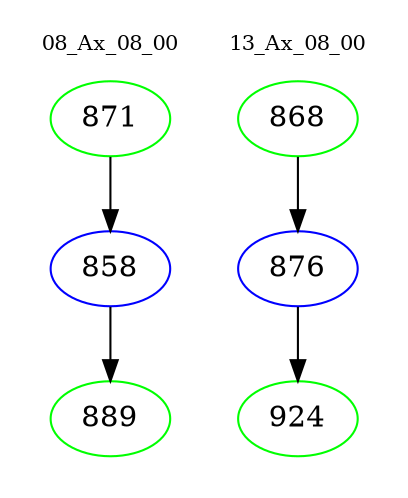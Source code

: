 digraph{
subgraph cluster_0 {
color = white
label = "08_Ax_08_00";
fontsize=10;
T0_871 [label="871", color="green"]
T0_871 -> T0_858 [color="black"]
T0_858 [label="858", color="blue"]
T0_858 -> T0_889 [color="black"]
T0_889 [label="889", color="green"]
}
subgraph cluster_1 {
color = white
label = "13_Ax_08_00";
fontsize=10;
T1_868 [label="868", color="green"]
T1_868 -> T1_876 [color="black"]
T1_876 [label="876", color="blue"]
T1_876 -> T1_924 [color="black"]
T1_924 [label="924", color="green"]
}
}
